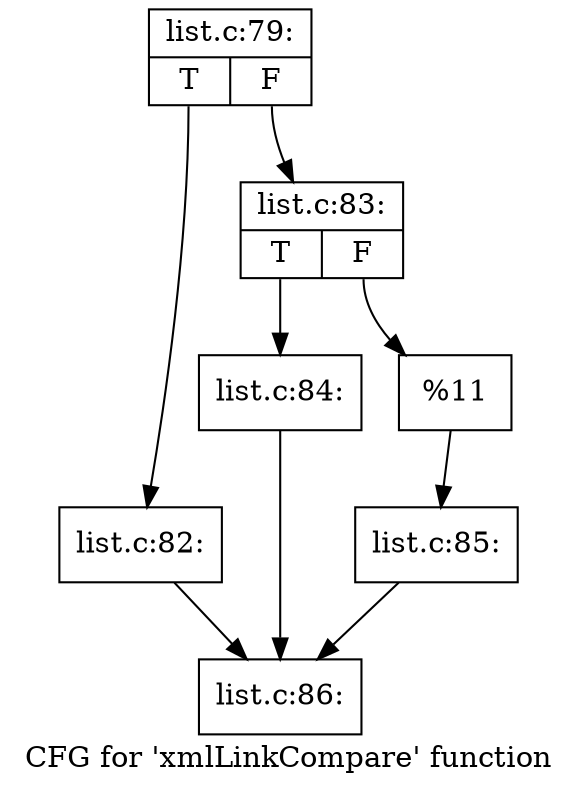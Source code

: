 digraph "CFG for 'xmlLinkCompare' function" {
	label="CFG for 'xmlLinkCompare' function";

	Node0x5278c60 [shape=record,label="{list.c:79:|{<s0>T|<s1>F}}"];
	Node0x5278c60:s0 -> Node0x5279600;
	Node0x5278c60:s1 -> Node0x52796a0;
	Node0x5279600 [shape=record,label="{list.c:82:}"];
	Node0x5279600 -> Node0x5276560;
	Node0x52796a0 [shape=record,label="{list.c:83:|{<s0>T|<s1>F}}"];
	Node0x52796a0:s0 -> Node0x5279b90;
	Node0x52796a0:s1 -> Node0x5279be0;
	Node0x5279b90 [shape=record,label="{list.c:84:}"];
	Node0x5279b90 -> Node0x5276560;
	Node0x5279be0 [shape=record,label="{%11}"];
	Node0x5279be0 -> Node0x5279650;
	Node0x5279650 [shape=record,label="{list.c:85:}"];
	Node0x5279650 -> Node0x5276560;
	Node0x5276560 [shape=record,label="{list.c:86:}"];
}
